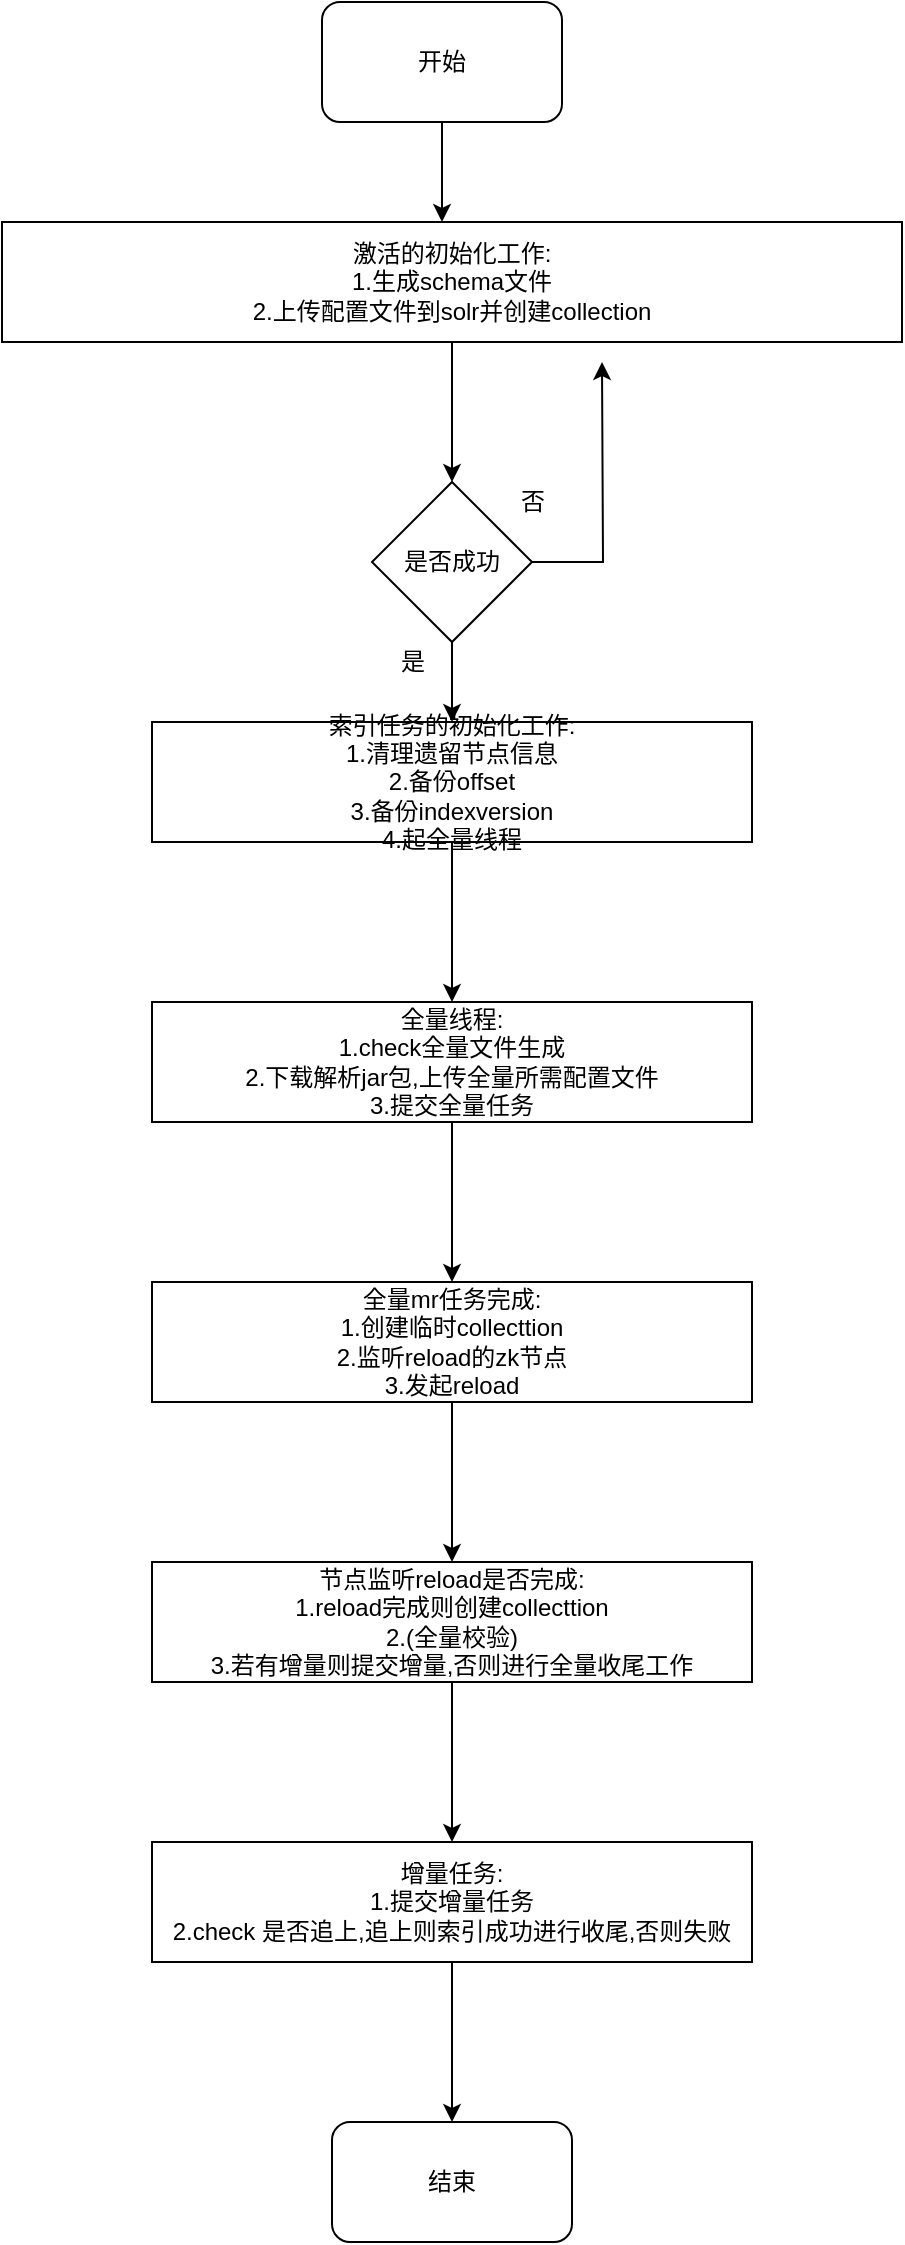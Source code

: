 <mxfile version="13.7.5" type="github">
  <diagram id="XZglGh6_TYmaEjN56eIl" name="Page-1">
    <mxGraphModel dx="1426" dy="707" grid="1" gridSize="10" guides="1" tooltips="1" connect="1" arrows="1" fold="1" page="1" pageScale="1" pageWidth="827" pageHeight="1169" math="0" shadow="0">
      <root>
        <mxCell id="0" />
        <mxCell id="1" parent="0" />
        <mxCell id="mbDF_WF1eduGSsgmdLx6-12" value="" style="edgeStyle=orthogonalEdgeStyle;rounded=0;orthogonalLoop=1;jettySize=auto;html=1;" parent="1" source="mbDF_WF1eduGSsgmdLx6-1" edge="1">
          <mxGeometry relative="1" as="geometry">
            <Array as="points">
              <mxPoint x="460" y="110" />
              <mxPoint x="460" y="110" />
            </Array>
            <mxPoint x="460" y="130" as="targetPoint" />
          </mxGeometry>
        </mxCell>
        <mxCell id="mbDF_WF1eduGSsgmdLx6-1" value="开始" style="rounded=1;whiteSpace=wrap;html=1;" parent="1" vertex="1">
          <mxGeometry x="400" y="20" width="120" height="60" as="geometry" />
        </mxCell>
        <mxCell id="mbDF_WF1eduGSsgmdLx6-14" value="" style="edgeStyle=orthogonalEdgeStyle;rounded=0;orthogonalLoop=1;jettySize=auto;html=1;" parent="1" source="mbDF_WF1eduGSsgmdLx6-8" target="mbDF_WF1eduGSsgmdLx6-13" edge="1">
          <mxGeometry relative="1" as="geometry" />
        </mxCell>
        <mxCell id="mbDF_WF1eduGSsgmdLx6-8" value="激活的初始化工作:&lt;br&gt;1.生成schema文件&lt;br&gt;2.上传配置文件到solr并创建collection" style="rounded=0;whiteSpace=wrap;html=1;" parent="1" vertex="1">
          <mxGeometry x="240" y="130" width="450" height="60" as="geometry" />
        </mxCell>
        <mxCell id="mbDF_WF1eduGSsgmdLx6-17" style="edgeStyle=orthogonalEdgeStyle;rounded=0;orthogonalLoop=1;jettySize=auto;html=1;" parent="1" source="mbDF_WF1eduGSsgmdLx6-13" edge="1">
          <mxGeometry relative="1" as="geometry">
            <mxPoint x="540" y="200" as="targetPoint" />
          </mxGeometry>
        </mxCell>
        <mxCell id="mbDF_WF1eduGSsgmdLx6-19" value="" style="edgeStyle=orthogonalEdgeStyle;rounded=0;orthogonalLoop=1;jettySize=auto;html=1;" parent="1" source="mbDF_WF1eduGSsgmdLx6-13" target="mbDF_WF1eduGSsgmdLx6-18" edge="1">
          <mxGeometry relative="1" as="geometry" />
        </mxCell>
        <mxCell id="mbDF_WF1eduGSsgmdLx6-13" value="是否成功" style="rhombus;whiteSpace=wrap;html=1;rounded=0;" parent="1" vertex="1">
          <mxGeometry x="425" y="260" width="80" height="80" as="geometry" />
        </mxCell>
        <mxCell id="mbDF_WF1eduGSsgmdLx6-16" value="否" style="text;html=1;align=center;verticalAlign=middle;resizable=0;points=[];autosize=1;" parent="1" vertex="1">
          <mxGeometry x="490" y="260" width="30" height="20" as="geometry" />
        </mxCell>
        <mxCell id="mbDF_WF1eduGSsgmdLx6-26" value="" style="edgeStyle=orthogonalEdgeStyle;rounded=0;orthogonalLoop=1;jettySize=auto;html=1;" parent="1" source="mbDF_WF1eduGSsgmdLx6-18" target="mbDF_WF1eduGSsgmdLx6-25" edge="1">
          <mxGeometry relative="1" as="geometry" />
        </mxCell>
        <mxCell id="mbDF_WF1eduGSsgmdLx6-18" value="索引任务的初始化工作:&lt;br&gt;1.清理遗留节点信息&lt;br&gt;2.备份offset&lt;br&gt;3.备份indexversion&lt;br&gt;4.起全量线程" style="whiteSpace=wrap;html=1;rounded=0;" parent="1" vertex="1">
          <mxGeometry x="315" y="380" width="300" height="60" as="geometry" />
        </mxCell>
        <mxCell id="mbDF_WF1eduGSsgmdLx6-20" value="是" style="text;html=1;align=center;verticalAlign=middle;resizable=0;points=[];autosize=1;" parent="1" vertex="1">
          <mxGeometry x="430" y="340" width="30" height="20" as="geometry" />
        </mxCell>
        <mxCell id="_l-4MiFybuPaPkEot7f6-2" value="" style="edgeStyle=orthogonalEdgeStyle;rounded=0;orthogonalLoop=1;jettySize=auto;html=1;" edge="1" parent="1" source="mbDF_WF1eduGSsgmdLx6-25" target="_l-4MiFybuPaPkEot7f6-1">
          <mxGeometry relative="1" as="geometry" />
        </mxCell>
        <mxCell id="mbDF_WF1eduGSsgmdLx6-25" value="全量线程:&lt;br&gt;1.check全量文件生成&lt;br&gt;2.下载解析jar包,上传全量所需配置文件&lt;br&gt;3.提交全量任务" style="whiteSpace=wrap;html=1;rounded=0;" parent="1" vertex="1">
          <mxGeometry x="315" y="520" width="300" height="60" as="geometry" />
        </mxCell>
        <mxCell id="_l-4MiFybuPaPkEot7f6-6" value="" style="edgeStyle=orthogonalEdgeStyle;rounded=0;orthogonalLoop=1;jettySize=auto;html=1;" edge="1" parent="1" source="_l-4MiFybuPaPkEot7f6-1" target="_l-4MiFybuPaPkEot7f6-5">
          <mxGeometry relative="1" as="geometry" />
        </mxCell>
        <mxCell id="_l-4MiFybuPaPkEot7f6-1" value="全量mr任务完成:&lt;br&gt;1.创建临时collecttion&lt;br&gt;2.监听reload的zk节点&lt;br&gt;3.发起reload" style="whiteSpace=wrap;html=1;rounded=0;" vertex="1" parent="1">
          <mxGeometry x="315" y="660" width="300" height="60" as="geometry" />
        </mxCell>
        <mxCell id="_l-4MiFybuPaPkEot7f6-8" value="" style="edgeStyle=orthogonalEdgeStyle;rounded=0;orthogonalLoop=1;jettySize=auto;html=1;" edge="1" parent="1" source="_l-4MiFybuPaPkEot7f6-5" target="_l-4MiFybuPaPkEot7f6-7">
          <mxGeometry relative="1" as="geometry" />
        </mxCell>
        <mxCell id="_l-4MiFybuPaPkEot7f6-5" value="节点监听reload是否完成:&lt;br&gt;1.reload完成则创建collecttion&lt;br&gt;2.(全量校验)&lt;br&gt;3.若有增量则提交增量,否则进行全量收尾工作" style="whiteSpace=wrap;html=1;rounded=0;" vertex="1" parent="1">
          <mxGeometry x="315" y="800" width="300" height="60" as="geometry" />
        </mxCell>
        <mxCell id="_l-4MiFybuPaPkEot7f6-14" value="" style="edgeStyle=orthogonalEdgeStyle;rounded=0;orthogonalLoop=1;jettySize=auto;html=1;" edge="1" parent="1" source="_l-4MiFybuPaPkEot7f6-7">
          <mxGeometry relative="1" as="geometry">
            <mxPoint x="465" y="1080" as="targetPoint" />
          </mxGeometry>
        </mxCell>
        <mxCell id="_l-4MiFybuPaPkEot7f6-7" value="增量任务:&lt;br&gt;1.提交增量任务&lt;br&gt;2.check 是否追上,追上则索引成功进行收尾,否则失败" style="whiteSpace=wrap;html=1;rounded=0;" vertex="1" parent="1">
          <mxGeometry x="315" y="940" width="300" height="60" as="geometry" />
        </mxCell>
        <mxCell id="_l-4MiFybuPaPkEot7f6-15" value="结束" style="rounded=1;whiteSpace=wrap;html=1;" vertex="1" parent="1">
          <mxGeometry x="405" y="1080" width="120" height="60" as="geometry" />
        </mxCell>
      </root>
    </mxGraphModel>
  </diagram>
</mxfile>
